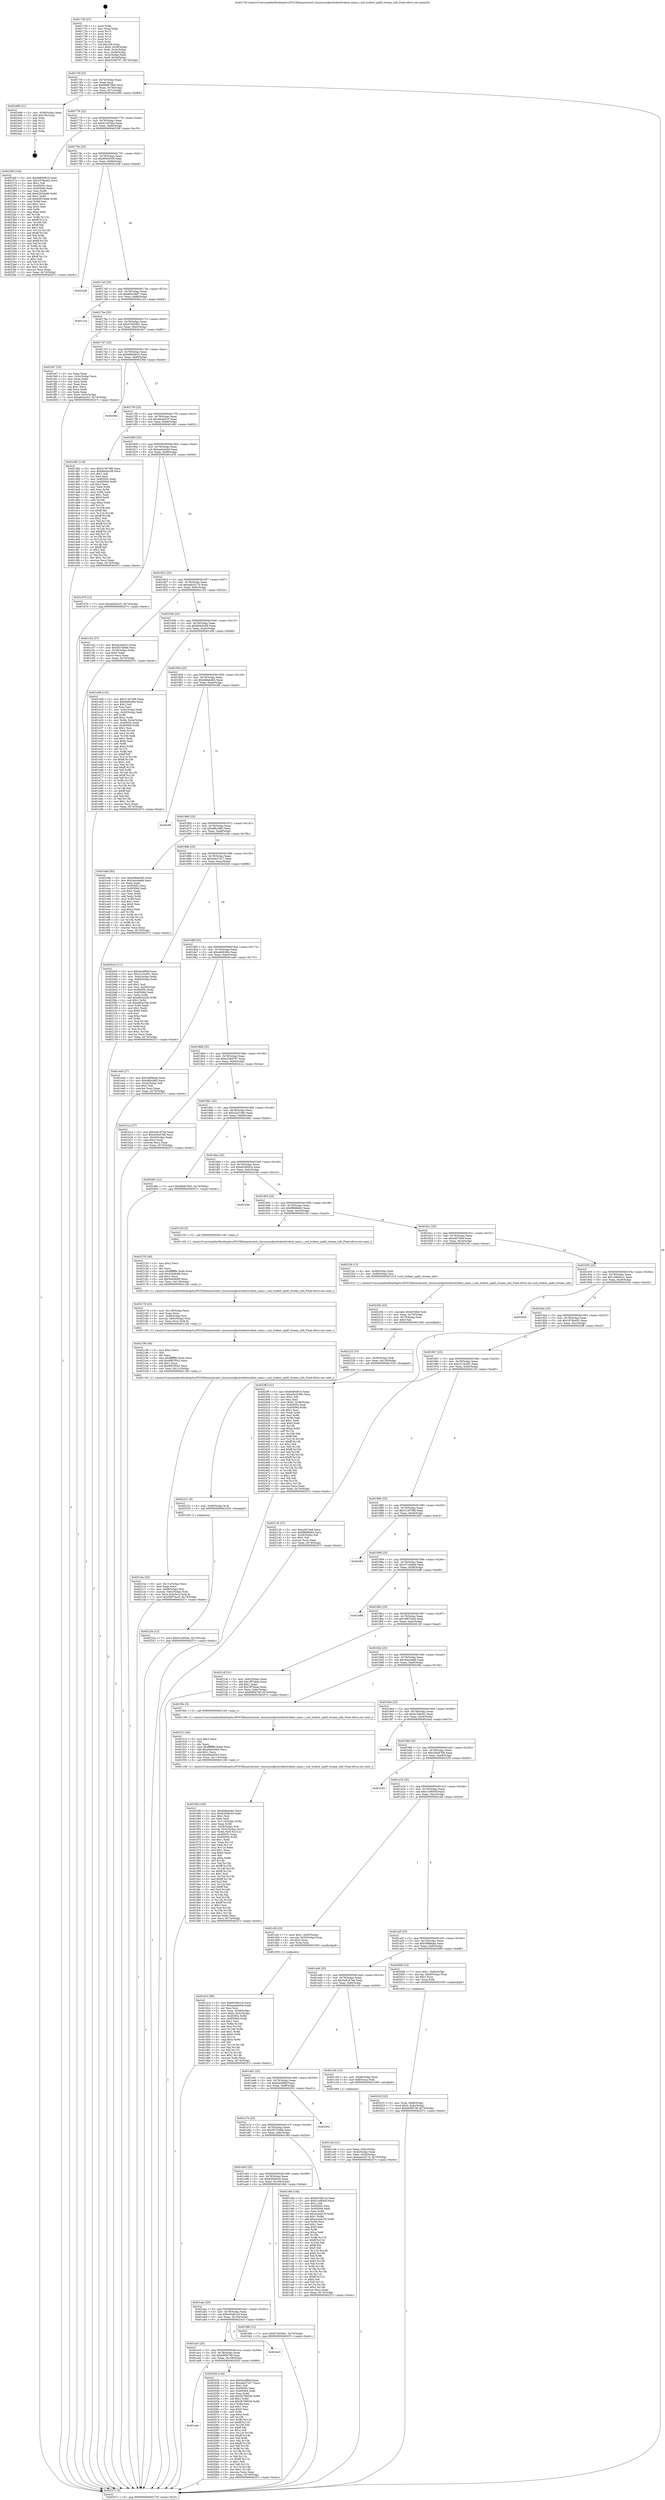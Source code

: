 digraph "0x401730" {
  label = "0x401730 (/mnt/c/Users/mathe/Desktop/tcc/POCII/binaries/extr_linuxsoundpcitridenttrident_main.c_snd_trident_spdif_stream_info_Final-ollvm.out::main(0))"
  labelloc = "t"
  node[shape=record]

  Entry [label="",width=0.3,height=0.3,shape=circle,fillcolor=black,style=filled]
  "0x40175f" [label="{
     0x40175f [23]\l
     | [instrs]\l
     &nbsp;&nbsp;0x40175f \<+3\>: mov -0x74(%rbp),%eax\l
     &nbsp;&nbsp;0x401762 \<+2\>: mov %eax,%ecx\l
     &nbsp;&nbsp;0x401764 \<+6\>: sub $0x88d679b5,%ecx\l
     &nbsp;&nbsp;0x40176a \<+3\>: mov %eax,-0x78(%rbp)\l
     &nbsp;&nbsp;0x40176d \<+3\>: mov %ecx,-0x7c(%rbp)\l
     &nbsp;&nbsp;0x401770 \<+6\>: je 0000000000402498 \<main+0xd68\>\l
  }"]
  "0x402498" [label="{
     0x402498 [21]\l
     | [instrs]\l
     &nbsp;&nbsp;0x402498 \<+3\>: mov -0x38(%rbp),%eax\l
     &nbsp;&nbsp;0x40249b \<+7\>: add $0x108,%rsp\l
     &nbsp;&nbsp;0x4024a2 \<+1\>: pop %rbx\l
     &nbsp;&nbsp;0x4024a3 \<+2\>: pop %r12\l
     &nbsp;&nbsp;0x4024a5 \<+2\>: pop %r13\l
     &nbsp;&nbsp;0x4024a7 \<+2\>: pop %r14\l
     &nbsp;&nbsp;0x4024a9 \<+2\>: pop %r15\l
     &nbsp;&nbsp;0x4024ab \<+1\>: pop %rbp\l
     &nbsp;&nbsp;0x4024ac \<+1\>: ret\l
  }"]
  "0x401776" [label="{
     0x401776 [22]\l
     | [instrs]\l
     &nbsp;&nbsp;0x401776 \<+5\>: jmp 000000000040177b \<main+0x4b\>\l
     &nbsp;&nbsp;0x40177b \<+3\>: mov -0x78(%rbp),%eax\l
     &nbsp;&nbsp;0x40177e \<+5\>: sub $0x91c055be,%eax\l
     &nbsp;&nbsp;0x401783 \<+3\>: mov %eax,-0x80(%rbp)\l
     &nbsp;&nbsp;0x401786 \<+6\>: je 000000000040236f \<main+0xc3f\>\l
  }"]
  Exit [label="",width=0.3,height=0.3,shape=circle,fillcolor=black,style=filled,peripheries=2]
  "0x40236f" [label="{
     0x40236f [144]\l
     | [instrs]\l
     &nbsp;&nbsp;0x40236f \<+5\>: mov $0x9e85d910,%eax\l
     &nbsp;&nbsp;0x402374 \<+5\>: mov $0x1876a402,%ecx\l
     &nbsp;&nbsp;0x402379 \<+2\>: mov $0x1,%dl\l
     &nbsp;&nbsp;0x40237b \<+7\>: mov 0x40505c,%esi\l
     &nbsp;&nbsp;0x402382 \<+7\>: mov 0x405064,%edi\l
     &nbsp;&nbsp;0x402389 \<+3\>: mov %esi,%r8d\l
     &nbsp;&nbsp;0x40238c \<+7\>: add $0x62925a86,%r8d\l
     &nbsp;&nbsp;0x402393 \<+4\>: sub $0x1,%r8d\l
     &nbsp;&nbsp;0x402397 \<+7\>: sub $0x62925a86,%r8d\l
     &nbsp;&nbsp;0x40239e \<+4\>: imul %r8d,%esi\l
     &nbsp;&nbsp;0x4023a2 \<+3\>: and $0x1,%esi\l
     &nbsp;&nbsp;0x4023a5 \<+3\>: cmp $0x0,%esi\l
     &nbsp;&nbsp;0x4023a8 \<+4\>: sete %r9b\l
     &nbsp;&nbsp;0x4023ac \<+3\>: cmp $0xa,%edi\l
     &nbsp;&nbsp;0x4023af \<+4\>: setl %r10b\l
     &nbsp;&nbsp;0x4023b3 \<+3\>: mov %r9b,%r11b\l
     &nbsp;&nbsp;0x4023b6 \<+4\>: xor $0xff,%r11b\l
     &nbsp;&nbsp;0x4023ba \<+3\>: mov %r10b,%bl\l
     &nbsp;&nbsp;0x4023bd \<+3\>: xor $0xff,%bl\l
     &nbsp;&nbsp;0x4023c0 \<+3\>: xor $0x1,%dl\l
     &nbsp;&nbsp;0x4023c3 \<+3\>: mov %r11b,%r14b\l
     &nbsp;&nbsp;0x4023c6 \<+4\>: and $0xff,%r14b\l
     &nbsp;&nbsp;0x4023ca \<+3\>: and %dl,%r9b\l
     &nbsp;&nbsp;0x4023cd \<+3\>: mov %bl,%r15b\l
     &nbsp;&nbsp;0x4023d0 \<+4\>: and $0xff,%r15b\l
     &nbsp;&nbsp;0x4023d4 \<+3\>: and %dl,%r10b\l
     &nbsp;&nbsp;0x4023d7 \<+3\>: or %r9b,%r14b\l
     &nbsp;&nbsp;0x4023da \<+3\>: or %r10b,%r15b\l
     &nbsp;&nbsp;0x4023dd \<+3\>: xor %r15b,%r14b\l
     &nbsp;&nbsp;0x4023e0 \<+3\>: or %bl,%r11b\l
     &nbsp;&nbsp;0x4023e3 \<+4\>: xor $0xff,%r11b\l
     &nbsp;&nbsp;0x4023e7 \<+3\>: or $0x1,%dl\l
     &nbsp;&nbsp;0x4023ea \<+3\>: and %dl,%r11b\l
     &nbsp;&nbsp;0x4023ed \<+3\>: or %r11b,%r14b\l
     &nbsp;&nbsp;0x4023f0 \<+4\>: test $0x1,%r14b\l
     &nbsp;&nbsp;0x4023f4 \<+3\>: cmovne %ecx,%eax\l
     &nbsp;&nbsp;0x4023f7 \<+3\>: mov %eax,-0x74(%rbp)\l
     &nbsp;&nbsp;0x4023fa \<+5\>: jmp 000000000040257c \<main+0xe4c\>\l
  }"]
  "0x40178c" [label="{
     0x40178c [25]\l
     | [instrs]\l
     &nbsp;&nbsp;0x40178c \<+5\>: jmp 0000000000401791 \<main+0x61\>\l
     &nbsp;&nbsp;0x401791 \<+3\>: mov -0x78(%rbp),%eax\l
     &nbsp;&nbsp;0x401794 \<+5\>: sub $0x959c635f,%eax\l
     &nbsp;&nbsp;0x401799 \<+6\>: mov %eax,-0x84(%rbp)\l
     &nbsp;&nbsp;0x40179f \<+6\>: je 00000000004022d8 \<main+0xba8\>\l
  }"]
  "0x40223a" [label="{
     0x40223a [12]\l
     | [instrs]\l
     &nbsp;&nbsp;0x40223a \<+7\>: movl $0x91c055be,-0x74(%rbp)\l
     &nbsp;&nbsp;0x402241 \<+5\>: jmp 000000000040257c \<main+0xe4c\>\l
  }"]
  "0x4022d8" [label="{
     0x4022d8\l
  }", style=dashed]
  "0x4017a5" [label="{
     0x4017a5 [25]\l
     | [instrs]\l
     &nbsp;&nbsp;0x4017a5 \<+5\>: jmp 00000000004017aa \<main+0x7a\>\l
     &nbsp;&nbsp;0x4017aa \<+3\>: mov -0x78(%rbp),%eax\l
     &nbsp;&nbsp;0x4017ad \<+5\>: sub $0x96e18fd7,%eax\l
     &nbsp;&nbsp;0x4017b2 \<+6\>: mov %eax,-0x88(%rbp)\l
     &nbsp;&nbsp;0x4017b8 \<+6\>: je 0000000000401c24 \<main+0x4f4\>\l
  }"]
  "0x402231" [label="{
     0x402231 [9]\l
     | [instrs]\l
     &nbsp;&nbsp;0x402231 \<+4\>: mov -0x68(%rbp),%rdi\l
     &nbsp;&nbsp;0x402235 \<+5\>: call 0000000000401030 \<free@plt\>\l
     | [calls]\l
     &nbsp;&nbsp;0x401030 \{1\} (unknown)\l
  }"]
  "0x401c24" [label="{
     0x401c24\l
  }", style=dashed]
  "0x4017be" [label="{
     0x4017be [25]\l
     | [instrs]\l
     &nbsp;&nbsp;0x4017be \<+5\>: jmp 00000000004017c3 \<main+0x93\>\l
     &nbsp;&nbsp;0x4017c3 \<+3\>: mov -0x78(%rbp),%eax\l
     &nbsp;&nbsp;0x4017c6 \<+5\>: sub $0x97405481,%eax\l
     &nbsp;&nbsp;0x4017cb \<+6\>: mov %eax,-0x8c(%rbp)\l
     &nbsp;&nbsp;0x4017d1 \<+6\>: je 0000000000401fe7 \<main+0x8b7\>\l
  }"]
  "0x402222" [label="{
     0x402222 [15]\l
     | [instrs]\l
     &nbsp;&nbsp;0x402222 \<+4\>: mov -0x58(%rbp),%rdi\l
     &nbsp;&nbsp;0x402226 \<+6\>: mov %eax,-0x120(%rbp)\l
     &nbsp;&nbsp;0x40222c \<+5\>: call 0000000000401030 \<free@plt\>\l
     | [calls]\l
     &nbsp;&nbsp;0x401030 \{1\} (unknown)\l
  }"]
  "0x401fe7" [label="{
     0x401fe7 [33]\l
     | [instrs]\l
     &nbsp;&nbsp;0x401fe7 \<+2\>: xor %eax,%eax\l
     &nbsp;&nbsp;0x401fe9 \<+3\>: mov -0x5c(%rbp),%ecx\l
     &nbsp;&nbsp;0x401fec \<+2\>: mov %eax,%edx\l
     &nbsp;&nbsp;0x401fee \<+2\>: sub %ecx,%edx\l
     &nbsp;&nbsp;0x401ff0 \<+2\>: mov %eax,%ecx\l
     &nbsp;&nbsp;0x401ff2 \<+3\>: sub $0x1,%ecx\l
     &nbsp;&nbsp;0x401ff5 \<+2\>: add %ecx,%edx\l
     &nbsp;&nbsp;0x401ff7 \<+2\>: sub %edx,%eax\l
     &nbsp;&nbsp;0x401ff9 \<+3\>: mov %eax,-0x5c(%rbp)\l
     &nbsp;&nbsp;0x401ffc \<+7\>: movl $0xa6cbe3c5,-0x74(%rbp)\l
     &nbsp;&nbsp;0x402003 \<+5\>: jmp 000000000040257c \<main+0xe4c\>\l
  }"]
  "0x4017d7" [label="{
     0x4017d7 [25]\l
     | [instrs]\l
     &nbsp;&nbsp;0x4017d7 \<+5\>: jmp 00000000004017dc \<main+0xac\>\l
     &nbsp;&nbsp;0x4017dc \<+3\>: mov -0x78(%rbp),%eax\l
     &nbsp;&nbsp;0x4017df \<+5\>: sub $0x9e85d910,%eax\l
     &nbsp;&nbsp;0x4017e4 \<+6\>: mov %eax,-0x90(%rbp)\l
     &nbsp;&nbsp;0x4017ea \<+6\>: je 000000000040256e \<main+0xe3e\>\l
  }"]
  "0x40220b" [label="{
     0x40220b [23]\l
     | [instrs]\l
     &nbsp;&nbsp;0x40220b \<+10\>: movabs $0x4030b6,%rdi\l
     &nbsp;&nbsp;0x402215 \<+3\>: mov %eax,-0x70(%rbp)\l
     &nbsp;&nbsp;0x402218 \<+3\>: mov -0x70(%rbp),%esi\l
     &nbsp;&nbsp;0x40221b \<+2\>: mov $0x0,%al\l
     &nbsp;&nbsp;0x40221d \<+5\>: call 0000000000401040 \<printf@plt\>\l
     | [calls]\l
     &nbsp;&nbsp;0x401040 \{1\} (unknown)\l
  }"]
  "0x40256e" [label="{
     0x40256e\l
  }", style=dashed]
  "0x4017f0" [label="{
     0x4017f0 [25]\l
     | [instrs]\l
     &nbsp;&nbsp;0x4017f0 \<+5\>: jmp 00000000004017f5 \<main+0xc5\>\l
     &nbsp;&nbsp;0x4017f5 \<+3\>: mov -0x78(%rbp),%eax\l
     &nbsp;&nbsp;0x4017f8 \<+5\>: sub $0xa6cbe3c5,%eax\l
     &nbsp;&nbsp;0x4017fd \<+6\>: mov %eax,-0x94(%rbp)\l
     &nbsp;&nbsp;0x401803 \<+6\>: je 0000000000401d82 \<main+0x652\>\l
  }"]
  "0x4021be" [label="{
     0x4021be [33]\l
     | [instrs]\l
     &nbsp;&nbsp;0x4021be \<+6\>: mov -0x11c(%rbp),%ecx\l
     &nbsp;&nbsp;0x4021c4 \<+3\>: imul %eax,%ecx\l
     &nbsp;&nbsp;0x4021c7 \<+4\>: mov -0x68(%rbp),%rsi\l
     &nbsp;&nbsp;0x4021cb \<+4\>: movslq -0x6c(%rbp),%rdi\l
     &nbsp;&nbsp;0x4021cf \<+4\>: mov %ecx,0x4(%rsi,%rdi,8)\l
     &nbsp;&nbsp;0x4021d3 \<+7\>: movl $0x39970ce5,-0x74(%rbp)\l
     &nbsp;&nbsp;0x4021da \<+5\>: jmp 000000000040257c \<main+0xe4c\>\l
  }"]
  "0x401d82" [label="{
     0x401d82 [134]\l
     | [instrs]\l
     &nbsp;&nbsp;0x401d82 \<+5\>: mov $0x313676f6,%eax\l
     &nbsp;&nbsp;0x401d87 \<+5\>: mov $0xb64cbc09,%ecx\l
     &nbsp;&nbsp;0x401d8c \<+2\>: mov $0x1,%dl\l
     &nbsp;&nbsp;0x401d8e \<+2\>: xor %esi,%esi\l
     &nbsp;&nbsp;0x401d90 \<+7\>: mov 0x40505c,%edi\l
     &nbsp;&nbsp;0x401d97 \<+8\>: mov 0x405064,%r8d\l
     &nbsp;&nbsp;0x401d9f \<+3\>: sub $0x1,%esi\l
     &nbsp;&nbsp;0x401da2 \<+3\>: mov %edi,%r9d\l
     &nbsp;&nbsp;0x401da5 \<+3\>: add %esi,%r9d\l
     &nbsp;&nbsp;0x401da8 \<+4\>: imul %r9d,%edi\l
     &nbsp;&nbsp;0x401dac \<+3\>: and $0x1,%edi\l
     &nbsp;&nbsp;0x401daf \<+3\>: cmp $0x0,%edi\l
     &nbsp;&nbsp;0x401db2 \<+4\>: sete %r10b\l
     &nbsp;&nbsp;0x401db6 \<+4\>: cmp $0xa,%r8d\l
     &nbsp;&nbsp;0x401dba \<+4\>: setl %r11b\l
     &nbsp;&nbsp;0x401dbe \<+3\>: mov %r10b,%bl\l
     &nbsp;&nbsp;0x401dc1 \<+3\>: xor $0xff,%bl\l
     &nbsp;&nbsp;0x401dc4 \<+3\>: mov %r11b,%r14b\l
     &nbsp;&nbsp;0x401dc7 \<+4\>: xor $0xff,%r14b\l
     &nbsp;&nbsp;0x401dcb \<+3\>: xor $0x1,%dl\l
     &nbsp;&nbsp;0x401dce \<+3\>: mov %bl,%r15b\l
     &nbsp;&nbsp;0x401dd1 \<+4\>: and $0xff,%r15b\l
     &nbsp;&nbsp;0x401dd5 \<+3\>: and %dl,%r10b\l
     &nbsp;&nbsp;0x401dd8 \<+3\>: mov %r14b,%r12b\l
     &nbsp;&nbsp;0x401ddb \<+4\>: and $0xff,%r12b\l
     &nbsp;&nbsp;0x401ddf \<+3\>: and %dl,%r11b\l
     &nbsp;&nbsp;0x401de2 \<+3\>: or %r10b,%r15b\l
     &nbsp;&nbsp;0x401de5 \<+3\>: or %r11b,%r12b\l
     &nbsp;&nbsp;0x401de8 \<+3\>: xor %r12b,%r15b\l
     &nbsp;&nbsp;0x401deb \<+3\>: or %r14b,%bl\l
     &nbsp;&nbsp;0x401dee \<+3\>: xor $0xff,%bl\l
     &nbsp;&nbsp;0x401df1 \<+3\>: or $0x1,%dl\l
     &nbsp;&nbsp;0x401df4 \<+2\>: and %dl,%bl\l
     &nbsp;&nbsp;0x401df6 \<+3\>: or %bl,%r15b\l
     &nbsp;&nbsp;0x401df9 \<+4\>: test $0x1,%r15b\l
     &nbsp;&nbsp;0x401dfd \<+3\>: cmovne %ecx,%eax\l
     &nbsp;&nbsp;0x401e00 \<+3\>: mov %eax,-0x74(%rbp)\l
     &nbsp;&nbsp;0x401e03 \<+5\>: jmp 000000000040257c \<main+0xe4c\>\l
  }"]
  "0x401809" [label="{
     0x401809 [25]\l
     | [instrs]\l
     &nbsp;&nbsp;0x401809 \<+5\>: jmp 000000000040180e \<main+0xde\>\l
     &nbsp;&nbsp;0x40180e \<+3\>: mov -0x78(%rbp),%eax\l
     &nbsp;&nbsp;0x401811 \<+5\>: sub $0xaa4a4e0d,%eax\l
     &nbsp;&nbsp;0x401816 \<+6\>: mov %eax,-0x98(%rbp)\l
     &nbsp;&nbsp;0x40181c \<+6\>: je 0000000000401d76 \<main+0x646\>\l
  }"]
  "0x402196" [label="{
     0x402196 [40]\l
     | [instrs]\l
     &nbsp;&nbsp;0x402196 \<+5\>: mov $0x2,%ecx\l
     &nbsp;&nbsp;0x40219b \<+1\>: cltd\l
     &nbsp;&nbsp;0x40219c \<+2\>: idiv %ecx\l
     &nbsp;&nbsp;0x40219e \<+6\>: imul $0xfffffffe,%edx,%ecx\l
     &nbsp;&nbsp;0x4021a4 \<+6\>: add $0x6f81f542,%ecx\l
     &nbsp;&nbsp;0x4021aa \<+3\>: add $0x1,%ecx\l
     &nbsp;&nbsp;0x4021ad \<+6\>: sub $0x6f81f542,%ecx\l
     &nbsp;&nbsp;0x4021b3 \<+6\>: mov %ecx,-0x11c(%rbp)\l
     &nbsp;&nbsp;0x4021b9 \<+5\>: call 0000000000401160 \<next_i\>\l
     | [calls]\l
     &nbsp;&nbsp;0x401160 \{1\} (/mnt/c/Users/mathe/Desktop/tcc/POCII/binaries/extr_linuxsoundpcitridenttrident_main.c_snd_trident_spdif_stream_info_Final-ollvm.out::next_i)\l
  }"]
  "0x401d76" [label="{
     0x401d76 [12]\l
     | [instrs]\l
     &nbsp;&nbsp;0x401d76 \<+7\>: movl $0xa6cbe3c5,-0x74(%rbp)\l
     &nbsp;&nbsp;0x401d7d \<+5\>: jmp 000000000040257c \<main+0xe4c\>\l
  }"]
  "0x401822" [label="{
     0x401822 [25]\l
     | [instrs]\l
     &nbsp;&nbsp;0x401822 \<+5\>: jmp 0000000000401827 \<main+0xf7\>\l
     &nbsp;&nbsp;0x401827 \<+3\>: mov -0x78(%rbp),%eax\l
     &nbsp;&nbsp;0x40182a \<+5\>: sub $0xaab2d17d,%eax\l
     &nbsp;&nbsp;0x40182f \<+6\>: mov %eax,-0x9c(%rbp)\l
     &nbsp;&nbsp;0x401835 \<+6\>: je 0000000000401c52 \<main+0x522\>\l
  }"]
  "0x40217d" [label="{
     0x40217d [25]\l
     | [instrs]\l
     &nbsp;&nbsp;0x40217d \<+6\>: mov -0x118(%rbp),%ecx\l
     &nbsp;&nbsp;0x402183 \<+3\>: imul %eax,%ecx\l
     &nbsp;&nbsp;0x402186 \<+4\>: mov -0x68(%rbp),%rsi\l
     &nbsp;&nbsp;0x40218a \<+4\>: movslq -0x6c(%rbp),%rdi\l
     &nbsp;&nbsp;0x40218e \<+3\>: mov %ecx,(%rsi,%rdi,8)\l
     &nbsp;&nbsp;0x402191 \<+5\>: call 0000000000401160 \<next_i\>\l
     | [calls]\l
     &nbsp;&nbsp;0x401160 \{1\} (/mnt/c/Users/mathe/Desktop/tcc/POCII/binaries/extr_linuxsoundpcitridenttrident_main.c_snd_trident_spdif_stream_info_Final-ollvm.out::next_i)\l
  }"]
  "0x401c52" [label="{
     0x401c52 [27]\l
     | [instrs]\l
     &nbsp;&nbsp;0x401c52 \<+5\>: mov $0xeb340d1e,%eax\l
     &nbsp;&nbsp;0x401c57 \<+5\>: mov $0x5f37b0b6,%ecx\l
     &nbsp;&nbsp;0x401c5c \<+3\>: mov -0x30(%rbp),%edx\l
     &nbsp;&nbsp;0x401c5f \<+3\>: cmp $0x0,%edx\l
     &nbsp;&nbsp;0x401c62 \<+3\>: cmove %ecx,%eax\l
     &nbsp;&nbsp;0x401c65 \<+3\>: mov %eax,-0x74(%rbp)\l
     &nbsp;&nbsp;0x401c68 \<+5\>: jmp 000000000040257c \<main+0xe4c\>\l
  }"]
  "0x40183b" [label="{
     0x40183b [25]\l
     | [instrs]\l
     &nbsp;&nbsp;0x40183b \<+5\>: jmp 0000000000401840 \<main+0x110\>\l
     &nbsp;&nbsp;0x401840 \<+3\>: mov -0x78(%rbp),%eax\l
     &nbsp;&nbsp;0x401843 \<+5\>: sub $0xb64cbc09,%eax\l
     &nbsp;&nbsp;0x401848 \<+6\>: mov %eax,-0xa0(%rbp)\l
     &nbsp;&nbsp;0x40184e \<+6\>: je 0000000000401e08 \<main+0x6d8\>\l
  }"]
  "0x402155" [label="{
     0x402155 [40]\l
     | [instrs]\l
     &nbsp;&nbsp;0x402155 \<+5\>: mov $0x2,%ecx\l
     &nbsp;&nbsp;0x40215a \<+1\>: cltd\l
     &nbsp;&nbsp;0x40215b \<+2\>: idiv %ecx\l
     &nbsp;&nbsp;0x40215d \<+6\>: imul $0xfffffffe,%edx,%ecx\l
     &nbsp;&nbsp;0x402163 \<+6\>: add $0x5e5e84f9,%ecx\l
     &nbsp;&nbsp;0x402169 \<+3\>: add $0x1,%ecx\l
     &nbsp;&nbsp;0x40216c \<+6\>: sub $0x5e5e84f9,%ecx\l
     &nbsp;&nbsp;0x402172 \<+6\>: mov %ecx,-0x118(%rbp)\l
     &nbsp;&nbsp;0x402178 \<+5\>: call 0000000000401160 \<next_i\>\l
     | [calls]\l
     &nbsp;&nbsp;0x401160 \{1\} (/mnt/c/Users/mathe/Desktop/tcc/POCII/binaries/extr_linuxsoundpcitridenttrident_main.c_snd_trident_spdif_stream_info_Final-ollvm.out::next_i)\l
  }"]
  "0x401e08" [label="{
     0x401e08 [152]\l
     | [instrs]\l
     &nbsp;&nbsp;0x401e08 \<+5\>: mov $0x313676f6,%eax\l
     &nbsp;&nbsp;0x401e0d \<+5\>: mov $0xde6fc90e,%ecx\l
     &nbsp;&nbsp;0x401e12 \<+2\>: mov $0x1,%dl\l
     &nbsp;&nbsp;0x401e14 \<+2\>: xor %esi,%esi\l
     &nbsp;&nbsp;0x401e16 \<+3\>: mov -0x5c(%rbp),%edi\l
     &nbsp;&nbsp;0x401e19 \<+3\>: cmp -0x50(%rbp),%edi\l
     &nbsp;&nbsp;0x401e1c \<+4\>: setl %r8b\l
     &nbsp;&nbsp;0x401e20 \<+4\>: and $0x1,%r8b\l
     &nbsp;&nbsp;0x401e24 \<+4\>: mov %r8b,-0x2a(%rbp)\l
     &nbsp;&nbsp;0x401e28 \<+7\>: mov 0x40505c,%edi\l
     &nbsp;&nbsp;0x401e2f \<+8\>: mov 0x405064,%r9d\l
     &nbsp;&nbsp;0x401e37 \<+3\>: sub $0x1,%esi\l
     &nbsp;&nbsp;0x401e3a \<+3\>: mov %edi,%r10d\l
     &nbsp;&nbsp;0x401e3d \<+3\>: add %esi,%r10d\l
     &nbsp;&nbsp;0x401e40 \<+4\>: imul %r10d,%edi\l
     &nbsp;&nbsp;0x401e44 \<+3\>: and $0x1,%edi\l
     &nbsp;&nbsp;0x401e47 \<+3\>: cmp $0x0,%edi\l
     &nbsp;&nbsp;0x401e4a \<+4\>: sete %r8b\l
     &nbsp;&nbsp;0x401e4e \<+4\>: cmp $0xa,%r9d\l
     &nbsp;&nbsp;0x401e52 \<+4\>: setl %r11b\l
     &nbsp;&nbsp;0x401e56 \<+3\>: mov %r8b,%bl\l
     &nbsp;&nbsp;0x401e59 \<+3\>: xor $0xff,%bl\l
     &nbsp;&nbsp;0x401e5c \<+3\>: mov %r11b,%r14b\l
     &nbsp;&nbsp;0x401e5f \<+4\>: xor $0xff,%r14b\l
     &nbsp;&nbsp;0x401e63 \<+3\>: xor $0x1,%dl\l
     &nbsp;&nbsp;0x401e66 \<+3\>: mov %bl,%r15b\l
     &nbsp;&nbsp;0x401e69 \<+4\>: and $0xff,%r15b\l
     &nbsp;&nbsp;0x401e6d \<+3\>: and %dl,%r8b\l
     &nbsp;&nbsp;0x401e70 \<+3\>: mov %r14b,%r12b\l
     &nbsp;&nbsp;0x401e73 \<+4\>: and $0xff,%r12b\l
     &nbsp;&nbsp;0x401e77 \<+3\>: and %dl,%r11b\l
     &nbsp;&nbsp;0x401e7a \<+3\>: or %r8b,%r15b\l
     &nbsp;&nbsp;0x401e7d \<+3\>: or %r11b,%r12b\l
     &nbsp;&nbsp;0x401e80 \<+3\>: xor %r12b,%r15b\l
     &nbsp;&nbsp;0x401e83 \<+3\>: or %r14b,%bl\l
     &nbsp;&nbsp;0x401e86 \<+3\>: xor $0xff,%bl\l
     &nbsp;&nbsp;0x401e89 \<+3\>: or $0x1,%dl\l
     &nbsp;&nbsp;0x401e8c \<+2\>: and %dl,%bl\l
     &nbsp;&nbsp;0x401e8e \<+3\>: or %bl,%r15b\l
     &nbsp;&nbsp;0x401e91 \<+4\>: test $0x1,%r15b\l
     &nbsp;&nbsp;0x401e95 \<+3\>: cmovne %ecx,%eax\l
     &nbsp;&nbsp;0x401e98 \<+3\>: mov %eax,-0x74(%rbp)\l
     &nbsp;&nbsp;0x401e9b \<+5\>: jmp 000000000040257c \<main+0xe4c\>\l
  }"]
  "0x401854" [label="{
     0x401854 [25]\l
     | [instrs]\l
     &nbsp;&nbsp;0x401854 \<+5\>: jmp 0000000000401859 \<main+0x129\>\l
     &nbsp;&nbsp;0x401859 \<+3\>: mov -0x78(%rbp),%eax\l
     &nbsp;&nbsp;0x40185c \<+5\>: sub $0xd49ab4b5,%eax\l
     &nbsp;&nbsp;0x401861 \<+6\>: mov %eax,-0xa4(%rbp)\l
     &nbsp;&nbsp;0x401867 \<+6\>: je 00000000004024ff \<main+0xdcf\>\l
  }"]
  "0x401ade" [label="{
     0x401ade\l
  }", style=dashed]
  "0x4024ff" [label="{
     0x4024ff\l
  }", style=dashed]
  "0x40186d" [label="{
     0x40186d [25]\l
     | [instrs]\l
     &nbsp;&nbsp;0x40186d \<+5\>: jmp 0000000000401872 \<main+0x142\>\l
     &nbsp;&nbsp;0x401872 \<+3\>: mov -0x78(%rbp),%eax\l
     &nbsp;&nbsp;0x401875 \<+5\>: sub $0xd8fcc885,%eax\l
     &nbsp;&nbsp;0x40187a \<+6\>: mov %eax,-0xa8(%rbp)\l
     &nbsp;&nbsp;0x401880 \<+6\>: je 0000000000401ebb \<main+0x78b\>\l
  }"]
  "0x402036" [label="{
     0x402036 [144]\l
     | [instrs]\l
     &nbsp;&nbsp;0x402036 \<+5\>: mov $0x5ecbf6bf,%eax\l
     &nbsp;&nbsp;0x40203b \<+5\>: mov $0xdab37d17,%ecx\l
     &nbsp;&nbsp;0x402040 \<+2\>: mov $0x1,%dl\l
     &nbsp;&nbsp;0x402042 \<+7\>: mov 0x40505c,%esi\l
     &nbsp;&nbsp;0x402049 \<+7\>: mov 0x405064,%edi\l
     &nbsp;&nbsp;0x402050 \<+3\>: mov %esi,%r8d\l
     &nbsp;&nbsp;0x402053 \<+7\>: add $0x5b798526,%r8d\l
     &nbsp;&nbsp;0x40205a \<+4\>: sub $0x1,%r8d\l
     &nbsp;&nbsp;0x40205e \<+7\>: sub $0x5b798526,%r8d\l
     &nbsp;&nbsp;0x402065 \<+4\>: imul %r8d,%esi\l
     &nbsp;&nbsp;0x402069 \<+3\>: and $0x1,%esi\l
     &nbsp;&nbsp;0x40206c \<+3\>: cmp $0x0,%esi\l
     &nbsp;&nbsp;0x40206f \<+4\>: sete %r9b\l
     &nbsp;&nbsp;0x402073 \<+3\>: cmp $0xa,%edi\l
     &nbsp;&nbsp;0x402076 \<+4\>: setl %r10b\l
     &nbsp;&nbsp;0x40207a \<+3\>: mov %r9b,%r11b\l
     &nbsp;&nbsp;0x40207d \<+4\>: xor $0xff,%r11b\l
     &nbsp;&nbsp;0x402081 \<+3\>: mov %r10b,%bl\l
     &nbsp;&nbsp;0x402084 \<+3\>: xor $0xff,%bl\l
     &nbsp;&nbsp;0x402087 \<+3\>: xor $0x1,%dl\l
     &nbsp;&nbsp;0x40208a \<+3\>: mov %r11b,%r14b\l
     &nbsp;&nbsp;0x40208d \<+4\>: and $0xff,%r14b\l
     &nbsp;&nbsp;0x402091 \<+3\>: and %dl,%r9b\l
     &nbsp;&nbsp;0x402094 \<+3\>: mov %bl,%r15b\l
     &nbsp;&nbsp;0x402097 \<+4\>: and $0xff,%r15b\l
     &nbsp;&nbsp;0x40209b \<+3\>: and %dl,%r10b\l
     &nbsp;&nbsp;0x40209e \<+3\>: or %r9b,%r14b\l
     &nbsp;&nbsp;0x4020a1 \<+3\>: or %r10b,%r15b\l
     &nbsp;&nbsp;0x4020a4 \<+3\>: xor %r15b,%r14b\l
     &nbsp;&nbsp;0x4020a7 \<+3\>: or %bl,%r11b\l
     &nbsp;&nbsp;0x4020aa \<+4\>: xor $0xff,%r11b\l
     &nbsp;&nbsp;0x4020ae \<+3\>: or $0x1,%dl\l
     &nbsp;&nbsp;0x4020b1 \<+3\>: and %dl,%r11b\l
     &nbsp;&nbsp;0x4020b4 \<+3\>: or %r11b,%r14b\l
     &nbsp;&nbsp;0x4020b7 \<+4\>: test $0x1,%r14b\l
     &nbsp;&nbsp;0x4020bb \<+3\>: cmovne %ecx,%eax\l
     &nbsp;&nbsp;0x4020be \<+3\>: mov %eax,-0x74(%rbp)\l
     &nbsp;&nbsp;0x4020c1 \<+5\>: jmp 000000000040257c \<main+0xe4c\>\l
  }"]
  "0x401ebb" [label="{
     0x401ebb [83]\l
     | [instrs]\l
     &nbsp;&nbsp;0x401ebb \<+5\>: mov $0xd49ab4b5,%eax\l
     &nbsp;&nbsp;0x401ec0 \<+5\>: mov $0x3e444a66,%ecx\l
     &nbsp;&nbsp;0x401ec5 \<+2\>: xor %edx,%edx\l
     &nbsp;&nbsp;0x401ec7 \<+7\>: mov 0x40505c,%esi\l
     &nbsp;&nbsp;0x401ece \<+7\>: mov 0x405064,%edi\l
     &nbsp;&nbsp;0x401ed5 \<+3\>: sub $0x1,%edx\l
     &nbsp;&nbsp;0x401ed8 \<+3\>: mov %esi,%r8d\l
     &nbsp;&nbsp;0x401edb \<+3\>: add %edx,%r8d\l
     &nbsp;&nbsp;0x401ede \<+4\>: imul %r8d,%esi\l
     &nbsp;&nbsp;0x401ee2 \<+3\>: and $0x1,%esi\l
     &nbsp;&nbsp;0x401ee5 \<+3\>: cmp $0x0,%esi\l
     &nbsp;&nbsp;0x401ee8 \<+4\>: sete %r9b\l
     &nbsp;&nbsp;0x401eec \<+3\>: cmp $0xa,%edi\l
     &nbsp;&nbsp;0x401eef \<+4\>: setl %r10b\l
     &nbsp;&nbsp;0x401ef3 \<+3\>: mov %r9b,%r11b\l
     &nbsp;&nbsp;0x401ef6 \<+3\>: and %r10b,%r11b\l
     &nbsp;&nbsp;0x401ef9 \<+3\>: xor %r10b,%r9b\l
     &nbsp;&nbsp;0x401efc \<+3\>: or %r9b,%r11b\l
     &nbsp;&nbsp;0x401eff \<+4\>: test $0x1,%r11b\l
     &nbsp;&nbsp;0x401f03 \<+3\>: cmovne %ecx,%eax\l
     &nbsp;&nbsp;0x401f06 \<+3\>: mov %eax,-0x74(%rbp)\l
     &nbsp;&nbsp;0x401f09 \<+5\>: jmp 000000000040257c \<main+0xe4c\>\l
  }"]
  "0x401886" [label="{
     0x401886 [25]\l
     | [instrs]\l
     &nbsp;&nbsp;0x401886 \<+5\>: jmp 000000000040188b \<main+0x15b\>\l
     &nbsp;&nbsp;0x40188b \<+3\>: mov -0x78(%rbp),%eax\l
     &nbsp;&nbsp;0x40188e \<+5\>: sub $0xdab37d17,%eax\l
     &nbsp;&nbsp;0x401893 \<+6\>: mov %eax,-0xac(%rbp)\l
     &nbsp;&nbsp;0x401899 \<+6\>: je 00000000004020c6 \<main+0x996\>\l
  }"]
  "0x401ac5" [label="{
     0x401ac5 [25]\l
     | [instrs]\l
     &nbsp;&nbsp;0x401ac5 \<+5\>: jmp 0000000000401aca \<main+0x39a\>\l
     &nbsp;&nbsp;0x401aca \<+3\>: mov -0x78(%rbp),%eax\l
     &nbsp;&nbsp;0x401acd \<+5\>: sub $0x66f567df,%eax\l
     &nbsp;&nbsp;0x401ad2 \<+6\>: mov %eax,-0x108(%rbp)\l
     &nbsp;&nbsp;0x401ad8 \<+6\>: je 0000000000402036 \<main+0x906\>\l
  }"]
  "0x4020c6" [label="{
     0x4020c6 [111]\l
     | [instrs]\l
     &nbsp;&nbsp;0x4020c6 \<+5\>: mov $0x5ecbf6bf,%eax\l
     &nbsp;&nbsp;0x4020cb \<+5\>: mov $0x2214cb91,%ecx\l
     &nbsp;&nbsp;0x4020d0 \<+3\>: mov -0x6c(%rbp),%edx\l
     &nbsp;&nbsp;0x4020d3 \<+3\>: cmp -0x60(%rbp),%edx\l
     &nbsp;&nbsp;0x4020d6 \<+4\>: setl %sil\l
     &nbsp;&nbsp;0x4020da \<+4\>: and $0x1,%sil\l
     &nbsp;&nbsp;0x4020de \<+4\>: mov %sil,-0x29(%rbp)\l
     &nbsp;&nbsp;0x4020e2 \<+7\>: mov 0x40505c,%edx\l
     &nbsp;&nbsp;0x4020e9 \<+7\>: mov 0x405064,%edi\l
     &nbsp;&nbsp;0x4020f0 \<+3\>: mov %edx,%r8d\l
     &nbsp;&nbsp;0x4020f3 \<+7\>: add $0xaf92a33b,%r8d\l
     &nbsp;&nbsp;0x4020fa \<+4\>: sub $0x1,%r8d\l
     &nbsp;&nbsp;0x4020fe \<+7\>: sub $0xaf92a33b,%r8d\l
     &nbsp;&nbsp;0x402105 \<+4\>: imul %r8d,%edx\l
     &nbsp;&nbsp;0x402109 \<+3\>: and $0x1,%edx\l
     &nbsp;&nbsp;0x40210c \<+3\>: cmp $0x0,%edx\l
     &nbsp;&nbsp;0x40210f \<+4\>: sete %sil\l
     &nbsp;&nbsp;0x402113 \<+3\>: cmp $0xa,%edi\l
     &nbsp;&nbsp;0x402116 \<+4\>: setl %r9b\l
     &nbsp;&nbsp;0x40211a \<+3\>: mov %sil,%r10b\l
     &nbsp;&nbsp;0x40211d \<+3\>: and %r9b,%r10b\l
     &nbsp;&nbsp;0x402120 \<+3\>: xor %r9b,%sil\l
     &nbsp;&nbsp;0x402123 \<+3\>: or %sil,%r10b\l
     &nbsp;&nbsp;0x402126 \<+4\>: test $0x1,%r10b\l
     &nbsp;&nbsp;0x40212a \<+3\>: cmovne %ecx,%eax\l
     &nbsp;&nbsp;0x40212d \<+3\>: mov %eax,-0x74(%rbp)\l
     &nbsp;&nbsp;0x402130 \<+5\>: jmp 000000000040257c \<main+0xe4c\>\l
  }"]
  "0x40189f" [label="{
     0x40189f [25]\l
     | [instrs]\l
     &nbsp;&nbsp;0x40189f \<+5\>: jmp 00000000004018a4 \<main+0x174\>\l
     &nbsp;&nbsp;0x4018a4 \<+3\>: mov -0x78(%rbp),%eax\l
     &nbsp;&nbsp;0x4018a7 \<+5\>: sub $0xde6fc90e,%eax\l
     &nbsp;&nbsp;0x4018ac \<+6\>: mov %eax,-0xb0(%rbp)\l
     &nbsp;&nbsp;0x4018b2 \<+6\>: je 0000000000401ea0 \<main+0x770\>\l
  }"]
  "0x4024c5" [label="{
     0x4024c5\l
  }", style=dashed]
  "0x401ea0" [label="{
     0x401ea0 [27]\l
     | [instrs]\l
     &nbsp;&nbsp;0x401ea0 \<+5\>: mov $0x54f68eda,%eax\l
     &nbsp;&nbsp;0x401ea5 \<+5\>: mov $0xd8fcc885,%ecx\l
     &nbsp;&nbsp;0x401eaa \<+3\>: mov -0x2a(%rbp),%dl\l
     &nbsp;&nbsp;0x401ead \<+3\>: test $0x1,%dl\l
     &nbsp;&nbsp;0x401eb0 \<+3\>: cmovne %ecx,%eax\l
     &nbsp;&nbsp;0x401eb3 \<+3\>: mov %eax,-0x74(%rbp)\l
     &nbsp;&nbsp;0x401eb6 \<+5\>: jmp 000000000040257c \<main+0xe4c\>\l
  }"]
  "0x4018b8" [label="{
     0x4018b8 [25]\l
     | [instrs]\l
     &nbsp;&nbsp;0x4018b8 \<+5\>: jmp 00000000004018bd \<main+0x18d\>\l
     &nbsp;&nbsp;0x4018bd \<+3\>: mov -0x78(%rbp),%eax\l
     &nbsp;&nbsp;0x4018c0 \<+5\>: sub $0xe334d797,%eax\l
     &nbsp;&nbsp;0x4018c5 \<+6\>: mov %eax,-0xb4(%rbp)\l
     &nbsp;&nbsp;0x4018cb \<+6\>: je 0000000000401b1a \<main+0x3ea\>\l
  }"]
  "0x40201f" [label="{
     0x40201f [23]\l
     | [instrs]\l
     &nbsp;&nbsp;0x40201f \<+4\>: mov %rax,-0x68(%rbp)\l
     &nbsp;&nbsp;0x402023 \<+7\>: movl $0x0,-0x6c(%rbp)\l
     &nbsp;&nbsp;0x40202a \<+7\>: movl $0x66f567df,-0x74(%rbp)\l
     &nbsp;&nbsp;0x402031 \<+5\>: jmp 000000000040257c \<main+0xe4c\>\l
  }"]
  "0x401b1a" [label="{
     0x401b1a [27]\l
     | [instrs]\l
     &nbsp;&nbsp;0x401b1a \<+5\>: mov $0x5a9187ad,%eax\l
     &nbsp;&nbsp;0x401b1f \<+5\>: mov $0x43dc67b8,%ecx\l
     &nbsp;&nbsp;0x401b24 \<+3\>: mov -0x34(%rbp),%edx\l
     &nbsp;&nbsp;0x401b27 \<+3\>: cmp $0x2,%edx\l
     &nbsp;&nbsp;0x401b2a \<+3\>: cmovne %ecx,%eax\l
     &nbsp;&nbsp;0x401b2d \<+3\>: mov %eax,-0x74(%rbp)\l
     &nbsp;&nbsp;0x401b30 \<+5\>: jmp 000000000040257c \<main+0xe4c\>\l
  }"]
  "0x4018d1" [label="{
     0x4018d1 [25]\l
     | [instrs]\l
     &nbsp;&nbsp;0x4018d1 \<+5\>: jmp 00000000004018d6 \<main+0x1a6\>\l
     &nbsp;&nbsp;0x4018d6 \<+3\>: mov -0x78(%rbp),%eax\l
     &nbsp;&nbsp;0x4018d9 \<+5\>: sub $0xe3a3199c,%eax\l
     &nbsp;&nbsp;0x4018de \<+6\>: mov %eax,-0xb8(%rbp)\l
     &nbsp;&nbsp;0x4018e4 \<+6\>: je 000000000040248c \<main+0xd5c\>\l
  }"]
  "0x40257c" [label="{
     0x40257c [5]\l
     | [instrs]\l
     &nbsp;&nbsp;0x40257c \<+5\>: jmp 000000000040175f \<main+0x2f\>\l
  }"]
  "0x401730" [label="{
     0x401730 [47]\l
     | [instrs]\l
     &nbsp;&nbsp;0x401730 \<+1\>: push %rbp\l
     &nbsp;&nbsp;0x401731 \<+3\>: mov %rsp,%rbp\l
     &nbsp;&nbsp;0x401734 \<+2\>: push %r15\l
     &nbsp;&nbsp;0x401736 \<+2\>: push %r14\l
     &nbsp;&nbsp;0x401738 \<+2\>: push %r13\l
     &nbsp;&nbsp;0x40173a \<+2\>: push %r12\l
     &nbsp;&nbsp;0x40173c \<+1\>: push %rbx\l
     &nbsp;&nbsp;0x40173d \<+7\>: sub $0x108,%rsp\l
     &nbsp;&nbsp;0x401744 \<+7\>: movl $0x0,-0x38(%rbp)\l
     &nbsp;&nbsp;0x40174b \<+3\>: mov %edi,-0x3c(%rbp)\l
     &nbsp;&nbsp;0x40174e \<+4\>: mov %rsi,-0x48(%rbp)\l
     &nbsp;&nbsp;0x401752 \<+3\>: mov -0x3c(%rbp),%edi\l
     &nbsp;&nbsp;0x401755 \<+3\>: mov %edi,-0x34(%rbp)\l
     &nbsp;&nbsp;0x401758 \<+7\>: movl $0xe334d797,-0x74(%rbp)\l
  }"]
  "0x401aac" [label="{
     0x401aac [25]\l
     | [instrs]\l
     &nbsp;&nbsp;0x401aac \<+5\>: jmp 0000000000401ab1 \<main+0x381\>\l
     &nbsp;&nbsp;0x401ab1 \<+3\>: mov -0x78(%rbp),%eax\l
     &nbsp;&nbsp;0x401ab4 \<+5\>: sub $0x643db1c0,%eax\l
     &nbsp;&nbsp;0x401ab9 \<+6\>: mov %eax,-0x104(%rbp)\l
     &nbsp;&nbsp;0x401abf \<+6\>: je 00000000004024c5 \<main+0xd95\>\l
  }"]
  "0x40248c" [label="{
     0x40248c [12]\l
     | [instrs]\l
     &nbsp;&nbsp;0x40248c \<+7\>: movl $0x88d679b5,-0x74(%rbp)\l
     &nbsp;&nbsp;0x402493 \<+5\>: jmp 000000000040257c \<main+0xe4c\>\l
  }"]
  "0x4018ea" [label="{
     0x4018ea [25]\l
     | [instrs]\l
     &nbsp;&nbsp;0x4018ea \<+5\>: jmp 00000000004018ef \<main+0x1bf\>\l
     &nbsp;&nbsp;0x4018ef \<+3\>: mov -0x78(%rbp),%eax\l
     &nbsp;&nbsp;0x4018f2 \<+5\>: sub $0xeb340d1e,%eax\l
     &nbsp;&nbsp;0x4018f7 \<+6\>: mov %eax,-0xbc(%rbp)\l
     &nbsp;&nbsp;0x4018fd \<+6\>: je 0000000000402246 \<main+0xb16\>\l
  }"]
  "0x401fdb" [label="{
     0x401fdb [12]\l
     | [instrs]\l
     &nbsp;&nbsp;0x401fdb \<+7\>: movl $0x97405481,-0x74(%rbp)\l
     &nbsp;&nbsp;0x401fe2 \<+5\>: jmp 000000000040257c \<main+0xe4c\>\l
  }"]
  "0x402246" [label="{
     0x402246\l
  }", style=dashed]
  "0x401903" [label="{
     0x401903 [25]\l
     | [instrs]\l
     &nbsp;&nbsp;0x401903 \<+5\>: jmp 0000000000401908 \<main+0x1d8\>\l
     &nbsp;&nbsp;0x401908 \<+3\>: mov -0x78(%rbp),%eax\l
     &nbsp;&nbsp;0x40190b \<+5\>: sub $0xf8688a64,%eax\l
     &nbsp;&nbsp;0x401910 \<+6\>: mov %eax,-0xc0(%rbp)\l
     &nbsp;&nbsp;0x401916 \<+6\>: je 0000000000402150 \<main+0xa20\>\l
  }"]
  "0x401f3b" [label="{
     0x401f3b [160]\l
     | [instrs]\l
     &nbsp;&nbsp;0x401f3b \<+5\>: mov $0xd49ab4b5,%ecx\l
     &nbsp;&nbsp;0x401f40 \<+5\>: mov $0x620bfe30,%edx\l
     &nbsp;&nbsp;0x401f45 \<+3\>: mov $0x1,%sil\l
     &nbsp;&nbsp;0x401f48 \<+2\>: xor %edi,%edi\l
     &nbsp;&nbsp;0x401f4a \<+7\>: mov -0x114(%rbp),%r8d\l
     &nbsp;&nbsp;0x401f51 \<+4\>: imul %eax,%r8d\l
     &nbsp;&nbsp;0x401f55 \<+4\>: mov -0x58(%rbp),%r9\l
     &nbsp;&nbsp;0x401f59 \<+4\>: movslq -0x5c(%rbp),%r10\l
     &nbsp;&nbsp;0x401f5d \<+4\>: mov %r8d,(%r9,%r10,4)\l
     &nbsp;&nbsp;0x401f61 \<+7\>: mov 0x40505c,%eax\l
     &nbsp;&nbsp;0x401f68 \<+8\>: mov 0x405064,%r8d\l
     &nbsp;&nbsp;0x401f70 \<+3\>: sub $0x1,%edi\l
     &nbsp;&nbsp;0x401f73 \<+3\>: mov %eax,%r11d\l
     &nbsp;&nbsp;0x401f76 \<+3\>: add %edi,%r11d\l
     &nbsp;&nbsp;0x401f79 \<+4\>: imul %r11d,%eax\l
     &nbsp;&nbsp;0x401f7d \<+3\>: and $0x1,%eax\l
     &nbsp;&nbsp;0x401f80 \<+3\>: cmp $0x0,%eax\l
     &nbsp;&nbsp;0x401f83 \<+3\>: sete %bl\l
     &nbsp;&nbsp;0x401f86 \<+4\>: cmp $0xa,%r8d\l
     &nbsp;&nbsp;0x401f8a \<+4\>: setl %r14b\l
     &nbsp;&nbsp;0x401f8e \<+3\>: mov %bl,%r15b\l
     &nbsp;&nbsp;0x401f91 \<+4\>: xor $0xff,%r15b\l
     &nbsp;&nbsp;0x401f95 \<+3\>: mov %r14b,%r12b\l
     &nbsp;&nbsp;0x401f98 \<+4\>: xor $0xff,%r12b\l
     &nbsp;&nbsp;0x401f9c \<+4\>: xor $0x1,%sil\l
     &nbsp;&nbsp;0x401fa0 \<+3\>: mov %r15b,%r13b\l
     &nbsp;&nbsp;0x401fa3 \<+4\>: and $0xff,%r13b\l
     &nbsp;&nbsp;0x401fa7 \<+3\>: and %sil,%bl\l
     &nbsp;&nbsp;0x401faa \<+3\>: mov %r12b,%al\l
     &nbsp;&nbsp;0x401fad \<+2\>: and $0xff,%al\l
     &nbsp;&nbsp;0x401faf \<+3\>: and %sil,%r14b\l
     &nbsp;&nbsp;0x401fb2 \<+3\>: or %bl,%r13b\l
     &nbsp;&nbsp;0x401fb5 \<+3\>: or %r14b,%al\l
     &nbsp;&nbsp;0x401fb8 \<+3\>: xor %al,%r13b\l
     &nbsp;&nbsp;0x401fbb \<+3\>: or %r12b,%r15b\l
     &nbsp;&nbsp;0x401fbe \<+4\>: xor $0xff,%r15b\l
     &nbsp;&nbsp;0x401fc2 \<+4\>: or $0x1,%sil\l
     &nbsp;&nbsp;0x401fc6 \<+3\>: and %sil,%r15b\l
     &nbsp;&nbsp;0x401fc9 \<+3\>: or %r15b,%r13b\l
     &nbsp;&nbsp;0x401fcc \<+4\>: test $0x1,%r13b\l
     &nbsp;&nbsp;0x401fd0 \<+3\>: cmovne %edx,%ecx\l
     &nbsp;&nbsp;0x401fd3 \<+3\>: mov %ecx,-0x74(%rbp)\l
     &nbsp;&nbsp;0x401fd6 \<+5\>: jmp 000000000040257c \<main+0xe4c\>\l
  }"]
  "0x402150" [label="{
     0x402150 [5]\l
     | [instrs]\l
     &nbsp;&nbsp;0x402150 \<+5\>: call 0000000000401160 \<next_i\>\l
     | [calls]\l
     &nbsp;&nbsp;0x401160 \{1\} (/mnt/c/Users/mathe/Desktop/tcc/POCII/binaries/extr_linuxsoundpcitridenttrident_main.c_snd_trident_spdif_stream_info_Final-ollvm.out::next_i)\l
  }"]
  "0x40191c" [label="{
     0x40191c [25]\l
     | [instrs]\l
     &nbsp;&nbsp;0x40191c \<+5\>: jmp 0000000000401921 \<main+0x1f1\>\l
     &nbsp;&nbsp;0x401921 \<+3\>: mov -0x78(%rbp),%eax\l
     &nbsp;&nbsp;0x401924 \<+5\>: sub $0xe407de8,%eax\l
     &nbsp;&nbsp;0x401929 \<+6\>: mov %eax,-0xc4(%rbp)\l
     &nbsp;&nbsp;0x40192f \<+6\>: je 00000000004021fe \<main+0xace\>\l
  }"]
  "0x401f13" [label="{
     0x401f13 [40]\l
     | [instrs]\l
     &nbsp;&nbsp;0x401f13 \<+5\>: mov $0x2,%ecx\l
     &nbsp;&nbsp;0x401f18 \<+1\>: cltd\l
     &nbsp;&nbsp;0x401f19 \<+2\>: idiv %ecx\l
     &nbsp;&nbsp;0x401f1b \<+6\>: imul $0xfffffffe,%edx,%ecx\l
     &nbsp;&nbsp;0x401f21 \<+6\>: add $0xebba43b5,%ecx\l
     &nbsp;&nbsp;0x401f27 \<+3\>: add $0x1,%ecx\l
     &nbsp;&nbsp;0x401f2a \<+6\>: sub $0xebba43b5,%ecx\l
     &nbsp;&nbsp;0x401f30 \<+6\>: mov %ecx,-0x114(%rbp)\l
     &nbsp;&nbsp;0x401f36 \<+5\>: call 0000000000401160 \<next_i\>\l
     | [calls]\l
     &nbsp;&nbsp;0x401160 \{1\} (/mnt/c/Users/mathe/Desktop/tcc/POCII/binaries/extr_linuxsoundpcitridenttrident_main.c_snd_trident_spdif_stream_info_Final-ollvm.out::next_i)\l
  }"]
  "0x4021fe" [label="{
     0x4021fe [13]\l
     | [instrs]\l
     &nbsp;&nbsp;0x4021fe \<+4\>: mov -0x58(%rbp),%rdi\l
     &nbsp;&nbsp;0x402202 \<+4\>: mov -0x68(%rbp),%rsi\l
     &nbsp;&nbsp;0x402206 \<+5\>: call 0000000000401510 \<snd_trident_spdif_stream_info\>\l
     | [calls]\l
     &nbsp;&nbsp;0x401510 \{1\} (/mnt/c/Users/mathe/Desktop/tcc/POCII/binaries/extr_linuxsoundpcitridenttrident_main.c_snd_trident_spdif_stream_info_Final-ollvm.out::snd_trident_spdif_stream_info)\l
  }"]
  "0x401935" [label="{
     0x401935 [25]\l
     | [instrs]\l
     &nbsp;&nbsp;0x401935 \<+5\>: jmp 000000000040193a \<main+0x20a\>\l
     &nbsp;&nbsp;0x40193a \<+3\>: mov -0x78(%rbp),%eax\l
     &nbsp;&nbsp;0x40193d \<+5\>: sub $0x14db62c1,%eax\l
     &nbsp;&nbsp;0x401942 \<+6\>: mov %eax,-0xc8(%rbp)\l
     &nbsp;&nbsp;0x401948 \<+6\>: je 000000000040255d \<main+0xe2d\>\l
  }"]
  "0x401d14" [label="{
     0x401d14 [98]\l
     | [instrs]\l
     &nbsp;&nbsp;0x401d14 \<+5\>: mov $0x643db1c0,%ecx\l
     &nbsp;&nbsp;0x401d19 \<+5\>: mov $0xaa4a4e0d,%edx\l
     &nbsp;&nbsp;0x401d1e \<+2\>: xor %esi,%esi\l
     &nbsp;&nbsp;0x401d20 \<+4\>: mov %rax,-0x58(%rbp)\l
     &nbsp;&nbsp;0x401d24 \<+7\>: movl $0x0,-0x5c(%rbp)\l
     &nbsp;&nbsp;0x401d2b \<+8\>: mov 0x40505c,%r8d\l
     &nbsp;&nbsp;0x401d33 \<+8\>: mov 0x405064,%r9d\l
     &nbsp;&nbsp;0x401d3b \<+3\>: sub $0x1,%esi\l
     &nbsp;&nbsp;0x401d3e \<+3\>: mov %r8d,%r10d\l
     &nbsp;&nbsp;0x401d41 \<+3\>: add %esi,%r10d\l
     &nbsp;&nbsp;0x401d44 \<+4\>: imul %r10d,%r8d\l
     &nbsp;&nbsp;0x401d48 \<+4\>: and $0x1,%r8d\l
     &nbsp;&nbsp;0x401d4c \<+4\>: cmp $0x0,%r8d\l
     &nbsp;&nbsp;0x401d50 \<+4\>: sete %r11b\l
     &nbsp;&nbsp;0x401d54 \<+4\>: cmp $0xa,%r9d\l
     &nbsp;&nbsp;0x401d58 \<+3\>: setl %bl\l
     &nbsp;&nbsp;0x401d5b \<+3\>: mov %r11b,%r14b\l
     &nbsp;&nbsp;0x401d5e \<+3\>: and %bl,%r14b\l
     &nbsp;&nbsp;0x401d61 \<+3\>: xor %bl,%r11b\l
     &nbsp;&nbsp;0x401d64 \<+3\>: or %r11b,%r14b\l
     &nbsp;&nbsp;0x401d67 \<+4\>: test $0x1,%r14b\l
     &nbsp;&nbsp;0x401d6b \<+3\>: cmovne %edx,%ecx\l
     &nbsp;&nbsp;0x401d6e \<+3\>: mov %ecx,-0x74(%rbp)\l
     &nbsp;&nbsp;0x401d71 \<+5\>: jmp 000000000040257c \<main+0xe4c\>\l
  }"]
  "0x40255d" [label="{
     0x40255d\l
  }", style=dashed]
  "0x40194e" [label="{
     0x40194e [25]\l
     | [instrs]\l
     &nbsp;&nbsp;0x40194e \<+5\>: jmp 0000000000401953 \<main+0x223\>\l
     &nbsp;&nbsp;0x401953 \<+3\>: mov -0x78(%rbp),%eax\l
     &nbsp;&nbsp;0x401956 \<+5\>: sub $0x1876a402,%eax\l
     &nbsp;&nbsp;0x40195b \<+6\>: mov %eax,-0xcc(%rbp)\l
     &nbsp;&nbsp;0x401961 \<+6\>: je 00000000004023ff \<main+0xccf\>\l
  }"]
  "0x401a93" [label="{
     0x401a93 [25]\l
     | [instrs]\l
     &nbsp;&nbsp;0x401a93 \<+5\>: jmp 0000000000401a98 \<main+0x368\>\l
     &nbsp;&nbsp;0x401a98 \<+3\>: mov -0x78(%rbp),%eax\l
     &nbsp;&nbsp;0x401a9b \<+5\>: sub $0x620bfe30,%eax\l
     &nbsp;&nbsp;0x401aa0 \<+6\>: mov %eax,-0x100(%rbp)\l
     &nbsp;&nbsp;0x401aa6 \<+6\>: je 0000000000401fdb \<main+0x8ab\>\l
  }"]
  "0x4023ff" [label="{
     0x4023ff [141]\l
     | [instrs]\l
     &nbsp;&nbsp;0x4023ff \<+5\>: mov $0x9e85d910,%eax\l
     &nbsp;&nbsp;0x402404 \<+5\>: mov $0xe3a3199c,%ecx\l
     &nbsp;&nbsp;0x402409 \<+2\>: mov $0x1,%dl\l
     &nbsp;&nbsp;0x40240b \<+2\>: xor %esi,%esi\l
     &nbsp;&nbsp;0x40240d \<+7\>: movl $0x0,-0x38(%rbp)\l
     &nbsp;&nbsp;0x402414 \<+7\>: mov 0x40505c,%edi\l
     &nbsp;&nbsp;0x40241b \<+8\>: mov 0x405064,%r8d\l
     &nbsp;&nbsp;0x402423 \<+3\>: sub $0x1,%esi\l
     &nbsp;&nbsp;0x402426 \<+3\>: mov %edi,%r9d\l
     &nbsp;&nbsp;0x402429 \<+3\>: add %esi,%r9d\l
     &nbsp;&nbsp;0x40242c \<+4\>: imul %r9d,%edi\l
     &nbsp;&nbsp;0x402430 \<+3\>: and $0x1,%edi\l
     &nbsp;&nbsp;0x402433 \<+3\>: cmp $0x0,%edi\l
     &nbsp;&nbsp;0x402436 \<+4\>: sete %r10b\l
     &nbsp;&nbsp;0x40243a \<+4\>: cmp $0xa,%r8d\l
     &nbsp;&nbsp;0x40243e \<+4\>: setl %r11b\l
     &nbsp;&nbsp;0x402442 \<+3\>: mov %r10b,%bl\l
     &nbsp;&nbsp;0x402445 \<+3\>: xor $0xff,%bl\l
     &nbsp;&nbsp;0x402448 \<+3\>: mov %r11b,%r14b\l
     &nbsp;&nbsp;0x40244b \<+4\>: xor $0xff,%r14b\l
     &nbsp;&nbsp;0x40244f \<+3\>: xor $0x1,%dl\l
     &nbsp;&nbsp;0x402452 \<+3\>: mov %bl,%r15b\l
     &nbsp;&nbsp;0x402455 \<+4\>: and $0xff,%r15b\l
     &nbsp;&nbsp;0x402459 \<+3\>: and %dl,%r10b\l
     &nbsp;&nbsp;0x40245c \<+3\>: mov %r14b,%r12b\l
     &nbsp;&nbsp;0x40245f \<+4\>: and $0xff,%r12b\l
     &nbsp;&nbsp;0x402463 \<+3\>: and %dl,%r11b\l
     &nbsp;&nbsp;0x402466 \<+3\>: or %r10b,%r15b\l
     &nbsp;&nbsp;0x402469 \<+3\>: or %r11b,%r12b\l
     &nbsp;&nbsp;0x40246c \<+3\>: xor %r12b,%r15b\l
     &nbsp;&nbsp;0x40246f \<+3\>: or %r14b,%bl\l
     &nbsp;&nbsp;0x402472 \<+3\>: xor $0xff,%bl\l
     &nbsp;&nbsp;0x402475 \<+3\>: or $0x1,%dl\l
     &nbsp;&nbsp;0x402478 \<+2\>: and %dl,%bl\l
     &nbsp;&nbsp;0x40247a \<+3\>: or %bl,%r15b\l
     &nbsp;&nbsp;0x40247d \<+4\>: test $0x1,%r15b\l
     &nbsp;&nbsp;0x402481 \<+3\>: cmovne %ecx,%eax\l
     &nbsp;&nbsp;0x402484 \<+3\>: mov %eax,-0x74(%rbp)\l
     &nbsp;&nbsp;0x402487 \<+5\>: jmp 000000000040257c \<main+0xe4c\>\l
  }"]
  "0x401967" [label="{
     0x401967 [25]\l
     | [instrs]\l
     &nbsp;&nbsp;0x401967 \<+5\>: jmp 000000000040196c \<main+0x23c\>\l
     &nbsp;&nbsp;0x40196c \<+3\>: mov -0x78(%rbp),%eax\l
     &nbsp;&nbsp;0x40196f \<+5\>: sub $0x2214cb91,%eax\l
     &nbsp;&nbsp;0x401974 \<+6\>: mov %eax,-0xd0(%rbp)\l
     &nbsp;&nbsp;0x40197a \<+6\>: je 0000000000402135 \<main+0xa05\>\l
  }"]
  "0x401c6d" [label="{
     0x401c6d [144]\l
     | [instrs]\l
     &nbsp;&nbsp;0x401c6d \<+5\>: mov $0x643db1c0,%eax\l
     &nbsp;&nbsp;0x401c72 \<+5\>: mov $0x51e8045f,%ecx\l
     &nbsp;&nbsp;0x401c77 \<+2\>: mov $0x1,%dl\l
     &nbsp;&nbsp;0x401c79 \<+7\>: mov 0x40505c,%esi\l
     &nbsp;&nbsp;0x401c80 \<+7\>: mov 0x405064,%edi\l
     &nbsp;&nbsp;0x401c87 \<+3\>: mov %esi,%r8d\l
     &nbsp;&nbsp;0x401c8a \<+7\>: sub $0xce2a4c76,%r8d\l
     &nbsp;&nbsp;0x401c91 \<+4\>: sub $0x1,%r8d\l
     &nbsp;&nbsp;0x401c95 \<+7\>: add $0xce2a4c76,%r8d\l
     &nbsp;&nbsp;0x401c9c \<+4\>: imul %r8d,%esi\l
     &nbsp;&nbsp;0x401ca0 \<+3\>: and $0x1,%esi\l
     &nbsp;&nbsp;0x401ca3 \<+3\>: cmp $0x0,%esi\l
     &nbsp;&nbsp;0x401ca6 \<+4\>: sete %r9b\l
     &nbsp;&nbsp;0x401caa \<+3\>: cmp $0xa,%edi\l
     &nbsp;&nbsp;0x401cad \<+4\>: setl %r10b\l
     &nbsp;&nbsp;0x401cb1 \<+3\>: mov %r9b,%r11b\l
     &nbsp;&nbsp;0x401cb4 \<+4\>: xor $0xff,%r11b\l
     &nbsp;&nbsp;0x401cb8 \<+3\>: mov %r10b,%bl\l
     &nbsp;&nbsp;0x401cbb \<+3\>: xor $0xff,%bl\l
     &nbsp;&nbsp;0x401cbe \<+3\>: xor $0x0,%dl\l
     &nbsp;&nbsp;0x401cc1 \<+3\>: mov %r11b,%r14b\l
     &nbsp;&nbsp;0x401cc4 \<+4\>: and $0x0,%r14b\l
     &nbsp;&nbsp;0x401cc8 \<+3\>: and %dl,%r9b\l
     &nbsp;&nbsp;0x401ccb \<+3\>: mov %bl,%r15b\l
     &nbsp;&nbsp;0x401cce \<+4\>: and $0x0,%r15b\l
     &nbsp;&nbsp;0x401cd2 \<+3\>: and %dl,%r10b\l
     &nbsp;&nbsp;0x401cd5 \<+3\>: or %r9b,%r14b\l
     &nbsp;&nbsp;0x401cd8 \<+3\>: or %r10b,%r15b\l
     &nbsp;&nbsp;0x401cdb \<+3\>: xor %r15b,%r14b\l
     &nbsp;&nbsp;0x401cde \<+3\>: or %bl,%r11b\l
     &nbsp;&nbsp;0x401ce1 \<+4\>: xor $0xff,%r11b\l
     &nbsp;&nbsp;0x401ce5 \<+3\>: or $0x0,%dl\l
     &nbsp;&nbsp;0x401ce8 \<+3\>: and %dl,%r11b\l
     &nbsp;&nbsp;0x401ceb \<+3\>: or %r11b,%r14b\l
     &nbsp;&nbsp;0x401cee \<+4\>: test $0x1,%r14b\l
     &nbsp;&nbsp;0x401cf2 \<+3\>: cmovne %ecx,%eax\l
     &nbsp;&nbsp;0x401cf5 \<+3\>: mov %eax,-0x74(%rbp)\l
     &nbsp;&nbsp;0x401cf8 \<+5\>: jmp 000000000040257c \<main+0xe4c\>\l
  }"]
  "0x402135" [label="{
     0x402135 [27]\l
     | [instrs]\l
     &nbsp;&nbsp;0x402135 \<+5\>: mov $0xe407de8,%eax\l
     &nbsp;&nbsp;0x40213a \<+5\>: mov $0xf8688a64,%ecx\l
     &nbsp;&nbsp;0x40213f \<+3\>: mov -0x29(%rbp),%dl\l
     &nbsp;&nbsp;0x402142 \<+3\>: test $0x1,%dl\l
     &nbsp;&nbsp;0x402145 \<+3\>: cmovne %ecx,%eax\l
     &nbsp;&nbsp;0x402148 \<+3\>: mov %eax,-0x74(%rbp)\l
     &nbsp;&nbsp;0x40214b \<+5\>: jmp 000000000040257c \<main+0xe4c\>\l
  }"]
  "0x401980" [label="{
     0x401980 [25]\l
     | [instrs]\l
     &nbsp;&nbsp;0x401980 \<+5\>: jmp 0000000000401985 \<main+0x255\>\l
     &nbsp;&nbsp;0x401985 \<+3\>: mov -0x78(%rbp),%eax\l
     &nbsp;&nbsp;0x401988 \<+5\>: sub $0x313676f6,%eax\l
     &nbsp;&nbsp;0x40198d \<+6\>: mov %eax,-0xd4(%rbp)\l
     &nbsp;&nbsp;0x401993 \<+6\>: je 00000000004024f3 \<main+0xdc3\>\l
  }"]
  "0x401a7a" [label="{
     0x401a7a [25]\l
     | [instrs]\l
     &nbsp;&nbsp;0x401a7a \<+5\>: jmp 0000000000401a7f \<main+0x34f\>\l
     &nbsp;&nbsp;0x401a7f \<+3\>: mov -0x78(%rbp),%eax\l
     &nbsp;&nbsp;0x401a82 \<+5\>: sub $0x5f37b0b6,%eax\l
     &nbsp;&nbsp;0x401a87 \<+6\>: mov %eax,-0xfc(%rbp)\l
     &nbsp;&nbsp;0x401a8d \<+6\>: je 0000000000401c6d \<main+0x53d\>\l
  }"]
  "0x4024f3" [label="{
     0x4024f3\l
  }", style=dashed]
  "0x401999" [label="{
     0x401999 [25]\l
     | [instrs]\l
     &nbsp;&nbsp;0x401999 \<+5\>: jmp 000000000040199e \<main+0x26e\>\l
     &nbsp;&nbsp;0x40199e \<+3\>: mov -0x78(%rbp),%eax\l
     &nbsp;&nbsp;0x4019a1 \<+5\>: sub $0x371a8a6d,%eax\l
     &nbsp;&nbsp;0x4019a6 \<+6\>: mov %eax,-0xd8(%rbp)\l
     &nbsp;&nbsp;0x4019ac \<+6\>: je 0000000000401b88 \<main+0x458\>\l
  }"]
  "0x402551" [label="{
     0x402551\l
  }", style=dashed]
  "0x401b88" [label="{
     0x401b88\l
  }", style=dashed]
  "0x4019b2" [label="{
     0x4019b2 [25]\l
     | [instrs]\l
     &nbsp;&nbsp;0x4019b2 \<+5\>: jmp 00000000004019b7 \<main+0x287\>\l
     &nbsp;&nbsp;0x4019b7 \<+3\>: mov -0x78(%rbp),%eax\l
     &nbsp;&nbsp;0x4019ba \<+5\>: sub $0x39970ce5,%eax\l
     &nbsp;&nbsp;0x4019bf \<+6\>: mov %eax,-0xdc(%rbp)\l
     &nbsp;&nbsp;0x4019c5 \<+6\>: je 00000000004021df \<main+0xaaf\>\l
  }"]
  "0x401c3d" [label="{
     0x401c3d [21]\l
     | [instrs]\l
     &nbsp;&nbsp;0x401c3d \<+3\>: mov %eax,-0x4c(%rbp)\l
     &nbsp;&nbsp;0x401c40 \<+3\>: mov -0x4c(%rbp),%eax\l
     &nbsp;&nbsp;0x401c43 \<+3\>: mov %eax,-0x30(%rbp)\l
     &nbsp;&nbsp;0x401c46 \<+7\>: movl $0xaab2d17d,-0x74(%rbp)\l
     &nbsp;&nbsp;0x401c4d \<+5\>: jmp 000000000040257c \<main+0xe4c\>\l
  }"]
  "0x4021df" [label="{
     0x4021df [31]\l
     | [instrs]\l
     &nbsp;&nbsp;0x4021df \<+3\>: mov -0x6c(%rbp),%eax\l
     &nbsp;&nbsp;0x4021e2 \<+5\>: add $0x1ff7ebaa,%eax\l
     &nbsp;&nbsp;0x4021e7 \<+3\>: add $0x1,%eax\l
     &nbsp;&nbsp;0x4021ea \<+5\>: sub $0x1ff7ebaa,%eax\l
     &nbsp;&nbsp;0x4021ef \<+3\>: mov %eax,-0x6c(%rbp)\l
     &nbsp;&nbsp;0x4021f2 \<+7\>: movl $0x66f567df,-0x74(%rbp)\l
     &nbsp;&nbsp;0x4021f9 \<+5\>: jmp 000000000040257c \<main+0xe4c\>\l
  }"]
  "0x4019cb" [label="{
     0x4019cb [25]\l
     | [instrs]\l
     &nbsp;&nbsp;0x4019cb \<+5\>: jmp 00000000004019d0 \<main+0x2a0\>\l
     &nbsp;&nbsp;0x4019d0 \<+3\>: mov -0x78(%rbp),%eax\l
     &nbsp;&nbsp;0x4019d3 \<+5\>: sub $0x3e444a66,%eax\l
     &nbsp;&nbsp;0x4019d8 \<+6\>: mov %eax,-0xe0(%rbp)\l
     &nbsp;&nbsp;0x4019de \<+6\>: je 0000000000401f0e \<main+0x7de\>\l
  }"]
  "0x401a61" [label="{
     0x401a61 [25]\l
     | [instrs]\l
     &nbsp;&nbsp;0x401a61 \<+5\>: jmp 0000000000401a66 \<main+0x336\>\l
     &nbsp;&nbsp;0x401a66 \<+3\>: mov -0x78(%rbp),%eax\l
     &nbsp;&nbsp;0x401a69 \<+5\>: sub $0x5ecbf6bf,%eax\l
     &nbsp;&nbsp;0x401a6e \<+6\>: mov %eax,-0xf8(%rbp)\l
     &nbsp;&nbsp;0x401a74 \<+6\>: je 0000000000402551 \<main+0xe21\>\l
  }"]
  "0x401f0e" [label="{
     0x401f0e [5]\l
     | [instrs]\l
     &nbsp;&nbsp;0x401f0e \<+5\>: call 0000000000401160 \<next_i\>\l
     | [calls]\l
     &nbsp;&nbsp;0x401160 \{1\} (/mnt/c/Users/mathe/Desktop/tcc/POCII/binaries/extr_linuxsoundpcitridenttrident_main.c_snd_trident_spdif_stream_info_Final-ollvm.out::next_i)\l
  }"]
  "0x4019e4" [label="{
     0x4019e4 [25]\l
     | [instrs]\l
     &nbsp;&nbsp;0x4019e4 \<+5\>: jmp 00000000004019e9 \<main+0x2b9\>\l
     &nbsp;&nbsp;0x4019e9 \<+3\>: mov -0x78(%rbp),%eax\l
     &nbsp;&nbsp;0x4019ec \<+5\>: sub $0x4156efe2,%eax\l
     &nbsp;&nbsp;0x4019f1 \<+6\>: mov %eax,-0xe4(%rbp)\l
     &nbsp;&nbsp;0x4019f7 \<+6\>: je 00000000004024ad \<main+0xd7d\>\l
  }"]
  "0x401c30" [label="{
     0x401c30 [13]\l
     | [instrs]\l
     &nbsp;&nbsp;0x401c30 \<+4\>: mov -0x48(%rbp),%rax\l
     &nbsp;&nbsp;0x401c34 \<+4\>: mov 0x8(%rax),%rdi\l
     &nbsp;&nbsp;0x401c38 \<+5\>: call 0000000000401060 \<atoi@plt\>\l
     | [calls]\l
     &nbsp;&nbsp;0x401060 \{1\} (unknown)\l
  }"]
  "0x4024ad" [label="{
     0x4024ad\l
  }", style=dashed]
  "0x4019fd" [label="{
     0x4019fd [25]\l
     | [instrs]\l
     &nbsp;&nbsp;0x4019fd \<+5\>: jmp 0000000000401a02 \<main+0x2d2\>\l
     &nbsp;&nbsp;0x401a02 \<+3\>: mov -0x78(%rbp),%eax\l
     &nbsp;&nbsp;0x401a05 \<+5\>: sub $0x43dc67b8,%eax\l
     &nbsp;&nbsp;0x401a0a \<+6\>: mov %eax,-0xe8(%rbp)\l
     &nbsp;&nbsp;0x401a10 \<+6\>: je 0000000000401b35 \<main+0x405\>\l
  }"]
  "0x401a48" [label="{
     0x401a48 [25]\l
     | [instrs]\l
     &nbsp;&nbsp;0x401a48 \<+5\>: jmp 0000000000401a4d \<main+0x31d\>\l
     &nbsp;&nbsp;0x401a4d \<+3\>: mov -0x78(%rbp),%eax\l
     &nbsp;&nbsp;0x401a50 \<+5\>: sub $0x5a9187ad,%eax\l
     &nbsp;&nbsp;0x401a55 \<+6\>: mov %eax,-0xf4(%rbp)\l
     &nbsp;&nbsp;0x401a5b \<+6\>: je 0000000000401c30 \<main+0x500\>\l
  }"]
  "0x401b35" [label="{
     0x401b35\l
  }", style=dashed]
  "0x401a16" [label="{
     0x401a16 [25]\l
     | [instrs]\l
     &nbsp;&nbsp;0x401a16 \<+5\>: jmp 0000000000401a1b \<main+0x2eb\>\l
     &nbsp;&nbsp;0x401a1b \<+3\>: mov -0x78(%rbp),%eax\l
     &nbsp;&nbsp;0x401a1e \<+5\>: sub $0x51e8045f,%eax\l
     &nbsp;&nbsp;0x401a23 \<+6\>: mov %eax,-0xec(%rbp)\l
     &nbsp;&nbsp;0x401a29 \<+6\>: je 0000000000401cfd \<main+0x5cd\>\l
  }"]
  "0x402008" [label="{
     0x402008 [23]\l
     | [instrs]\l
     &nbsp;&nbsp;0x402008 \<+7\>: movl $0x1,-0x60(%rbp)\l
     &nbsp;&nbsp;0x40200f \<+4\>: movslq -0x60(%rbp),%rax\l
     &nbsp;&nbsp;0x402013 \<+4\>: shl $0x3,%rax\l
     &nbsp;&nbsp;0x402017 \<+3\>: mov %rax,%rdi\l
     &nbsp;&nbsp;0x40201a \<+5\>: call 0000000000401050 \<malloc@plt\>\l
     | [calls]\l
     &nbsp;&nbsp;0x401050 \{1\} (unknown)\l
  }"]
  "0x401cfd" [label="{
     0x401cfd [23]\l
     | [instrs]\l
     &nbsp;&nbsp;0x401cfd \<+7\>: movl $0x1,-0x50(%rbp)\l
     &nbsp;&nbsp;0x401d04 \<+4\>: movslq -0x50(%rbp),%rax\l
     &nbsp;&nbsp;0x401d08 \<+4\>: shl $0x2,%rax\l
     &nbsp;&nbsp;0x401d0c \<+3\>: mov %rax,%rdi\l
     &nbsp;&nbsp;0x401d0f \<+5\>: call 0000000000401050 \<malloc@plt\>\l
     | [calls]\l
     &nbsp;&nbsp;0x401050 \{1\} (unknown)\l
  }"]
  "0x401a2f" [label="{
     0x401a2f [25]\l
     | [instrs]\l
     &nbsp;&nbsp;0x401a2f \<+5\>: jmp 0000000000401a34 \<main+0x304\>\l
     &nbsp;&nbsp;0x401a34 \<+3\>: mov -0x78(%rbp),%eax\l
     &nbsp;&nbsp;0x401a37 \<+5\>: sub $0x54f68eda,%eax\l
     &nbsp;&nbsp;0x401a3c \<+6\>: mov %eax,-0xf0(%rbp)\l
     &nbsp;&nbsp;0x401a42 \<+6\>: je 0000000000402008 \<main+0x8d8\>\l
  }"]
  Entry -> "0x401730" [label=" 1"]
  "0x40175f" -> "0x402498" [label=" 1"]
  "0x40175f" -> "0x401776" [label=" 29"]
  "0x402498" -> Exit [label=" 1"]
  "0x401776" -> "0x40236f" [label=" 1"]
  "0x401776" -> "0x40178c" [label=" 28"]
  "0x40248c" -> "0x40257c" [label=" 1"]
  "0x40178c" -> "0x4022d8" [label=" 0"]
  "0x40178c" -> "0x4017a5" [label=" 28"]
  "0x4023ff" -> "0x40257c" [label=" 1"]
  "0x4017a5" -> "0x401c24" [label=" 0"]
  "0x4017a5" -> "0x4017be" [label=" 28"]
  "0x40236f" -> "0x40257c" [label=" 1"]
  "0x4017be" -> "0x401fe7" [label=" 1"]
  "0x4017be" -> "0x4017d7" [label=" 27"]
  "0x40223a" -> "0x40257c" [label=" 1"]
  "0x4017d7" -> "0x40256e" [label=" 0"]
  "0x4017d7" -> "0x4017f0" [label=" 27"]
  "0x402231" -> "0x40223a" [label=" 1"]
  "0x4017f0" -> "0x401d82" [label=" 2"]
  "0x4017f0" -> "0x401809" [label=" 25"]
  "0x402222" -> "0x402231" [label=" 1"]
  "0x401809" -> "0x401d76" [label=" 1"]
  "0x401809" -> "0x401822" [label=" 24"]
  "0x40220b" -> "0x402222" [label=" 1"]
  "0x401822" -> "0x401c52" [label=" 1"]
  "0x401822" -> "0x40183b" [label=" 23"]
  "0x4021fe" -> "0x40220b" [label=" 1"]
  "0x40183b" -> "0x401e08" [label=" 2"]
  "0x40183b" -> "0x401854" [label=" 21"]
  "0x4021df" -> "0x40257c" [label=" 1"]
  "0x401854" -> "0x4024ff" [label=" 0"]
  "0x401854" -> "0x40186d" [label=" 21"]
  "0x4021be" -> "0x40257c" [label=" 1"]
  "0x40186d" -> "0x401ebb" [label=" 1"]
  "0x40186d" -> "0x401886" [label=" 20"]
  "0x402196" -> "0x4021be" [label=" 1"]
  "0x401886" -> "0x4020c6" [label=" 2"]
  "0x401886" -> "0x40189f" [label=" 18"]
  "0x402155" -> "0x40217d" [label=" 1"]
  "0x40189f" -> "0x401ea0" [label=" 2"]
  "0x40189f" -> "0x4018b8" [label=" 16"]
  "0x402150" -> "0x402155" [label=" 1"]
  "0x4018b8" -> "0x401b1a" [label=" 1"]
  "0x4018b8" -> "0x4018d1" [label=" 15"]
  "0x401b1a" -> "0x40257c" [label=" 1"]
  "0x401730" -> "0x40175f" [label=" 1"]
  "0x40257c" -> "0x40175f" [label=" 29"]
  "0x4020c6" -> "0x40257c" [label=" 2"]
  "0x4018d1" -> "0x40248c" [label=" 1"]
  "0x4018d1" -> "0x4018ea" [label=" 14"]
  "0x402036" -> "0x40257c" [label=" 2"]
  "0x4018ea" -> "0x402246" [label=" 0"]
  "0x4018ea" -> "0x401903" [label=" 14"]
  "0x401ac5" -> "0x401ade" [label=" 0"]
  "0x401903" -> "0x402150" [label=" 1"]
  "0x401903" -> "0x40191c" [label=" 13"]
  "0x40217d" -> "0x402196" [label=" 1"]
  "0x40191c" -> "0x4021fe" [label=" 1"]
  "0x40191c" -> "0x401935" [label=" 12"]
  "0x401aac" -> "0x401ac5" [label=" 2"]
  "0x401935" -> "0x40255d" [label=" 0"]
  "0x401935" -> "0x40194e" [label=" 12"]
  "0x401aac" -> "0x4024c5" [label=" 0"]
  "0x40194e" -> "0x4023ff" [label=" 1"]
  "0x40194e" -> "0x401967" [label=" 11"]
  "0x402135" -> "0x40257c" [label=" 2"]
  "0x401967" -> "0x402135" [label=" 2"]
  "0x401967" -> "0x401980" [label=" 9"]
  "0x40201f" -> "0x40257c" [label=" 1"]
  "0x401980" -> "0x4024f3" [label=" 0"]
  "0x401980" -> "0x401999" [label=" 9"]
  "0x401fe7" -> "0x40257c" [label=" 1"]
  "0x401999" -> "0x401b88" [label=" 0"]
  "0x401999" -> "0x4019b2" [label=" 9"]
  "0x401fdb" -> "0x40257c" [label=" 1"]
  "0x4019b2" -> "0x4021df" [label=" 1"]
  "0x4019b2" -> "0x4019cb" [label=" 8"]
  "0x401a93" -> "0x401fdb" [label=" 1"]
  "0x4019cb" -> "0x401f0e" [label=" 1"]
  "0x4019cb" -> "0x4019e4" [label=" 7"]
  "0x401ac5" -> "0x402036" [label=" 2"]
  "0x4019e4" -> "0x4024ad" [label=" 0"]
  "0x4019e4" -> "0x4019fd" [label=" 7"]
  "0x401f3b" -> "0x40257c" [label=" 1"]
  "0x4019fd" -> "0x401b35" [label=" 0"]
  "0x4019fd" -> "0x401a16" [label=" 7"]
  "0x401f0e" -> "0x401f13" [label=" 1"]
  "0x401a16" -> "0x401cfd" [label=" 1"]
  "0x401a16" -> "0x401a2f" [label=" 6"]
  "0x401ebb" -> "0x40257c" [label=" 1"]
  "0x401a2f" -> "0x402008" [label=" 1"]
  "0x401a2f" -> "0x401a48" [label=" 5"]
  "0x401f13" -> "0x401f3b" [label=" 1"]
  "0x401a48" -> "0x401c30" [label=" 1"]
  "0x401a48" -> "0x401a61" [label=" 4"]
  "0x401c30" -> "0x401c3d" [label=" 1"]
  "0x401c3d" -> "0x40257c" [label=" 1"]
  "0x401c52" -> "0x40257c" [label=" 1"]
  "0x401a93" -> "0x401aac" [label=" 2"]
  "0x401a61" -> "0x402551" [label=" 0"]
  "0x401a61" -> "0x401a7a" [label=" 4"]
  "0x402008" -> "0x40201f" [label=" 1"]
  "0x401a7a" -> "0x401c6d" [label=" 1"]
  "0x401a7a" -> "0x401a93" [label=" 3"]
  "0x401c6d" -> "0x40257c" [label=" 1"]
  "0x401cfd" -> "0x401d14" [label=" 1"]
  "0x401d14" -> "0x40257c" [label=" 1"]
  "0x401d76" -> "0x40257c" [label=" 1"]
  "0x401d82" -> "0x40257c" [label=" 2"]
  "0x401e08" -> "0x40257c" [label=" 2"]
  "0x401ea0" -> "0x40257c" [label=" 2"]
}
